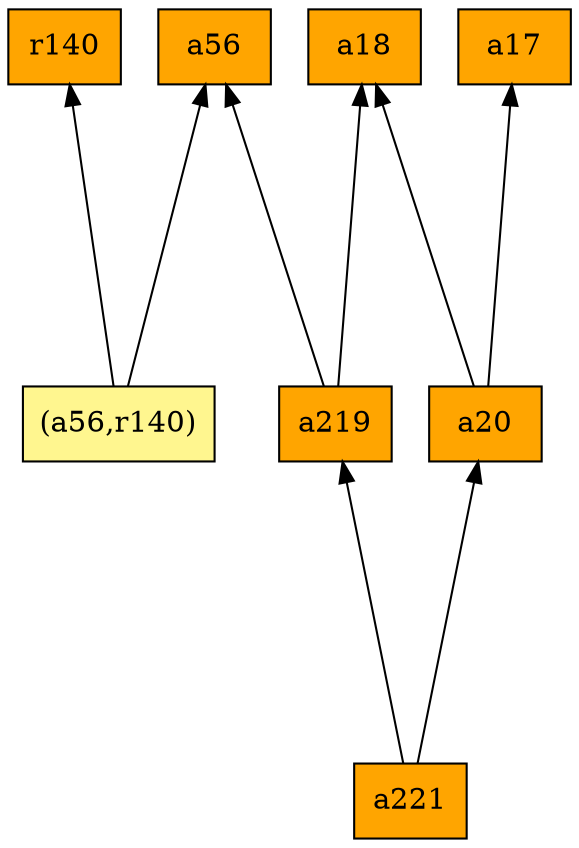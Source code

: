 digraph G {
rankdir=BT;ranksep="2.0";
"(a56,r140)" [shape=record,fillcolor=khaki1,style=filled,label="{(a56,r140)}"];
"r140" [shape=record,fillcolor=orange,style=filled,label="{r140}"];
"a221" [shape=record,fillcolor=orange,style=filled,label="{a221}"];
"a56" [shape=record,fillcolor=orange,style=filled,label="{a56}"];
"a20" [shape=record,fillcolor=orange,style=filled,label="{a20}"];
"a17" [shape=record,fillcolor=orange,style=filled,label="{a17}"];
"a18" [shape=record,fillcolor=orange,style=filled,label="{a18}"];
"a219" [shape=record,fillcolor=orange,style=filled,label="{a219}"];
"(a56,r140)" -> "a56"
"(a56,r140)" -> "r140"
"a221" -> "a20"
"a221" -> "a219"
"a20" -> "a18"
"a20" -> "a17"
"a219" -> "a56"
"a219" -> "a18"
}